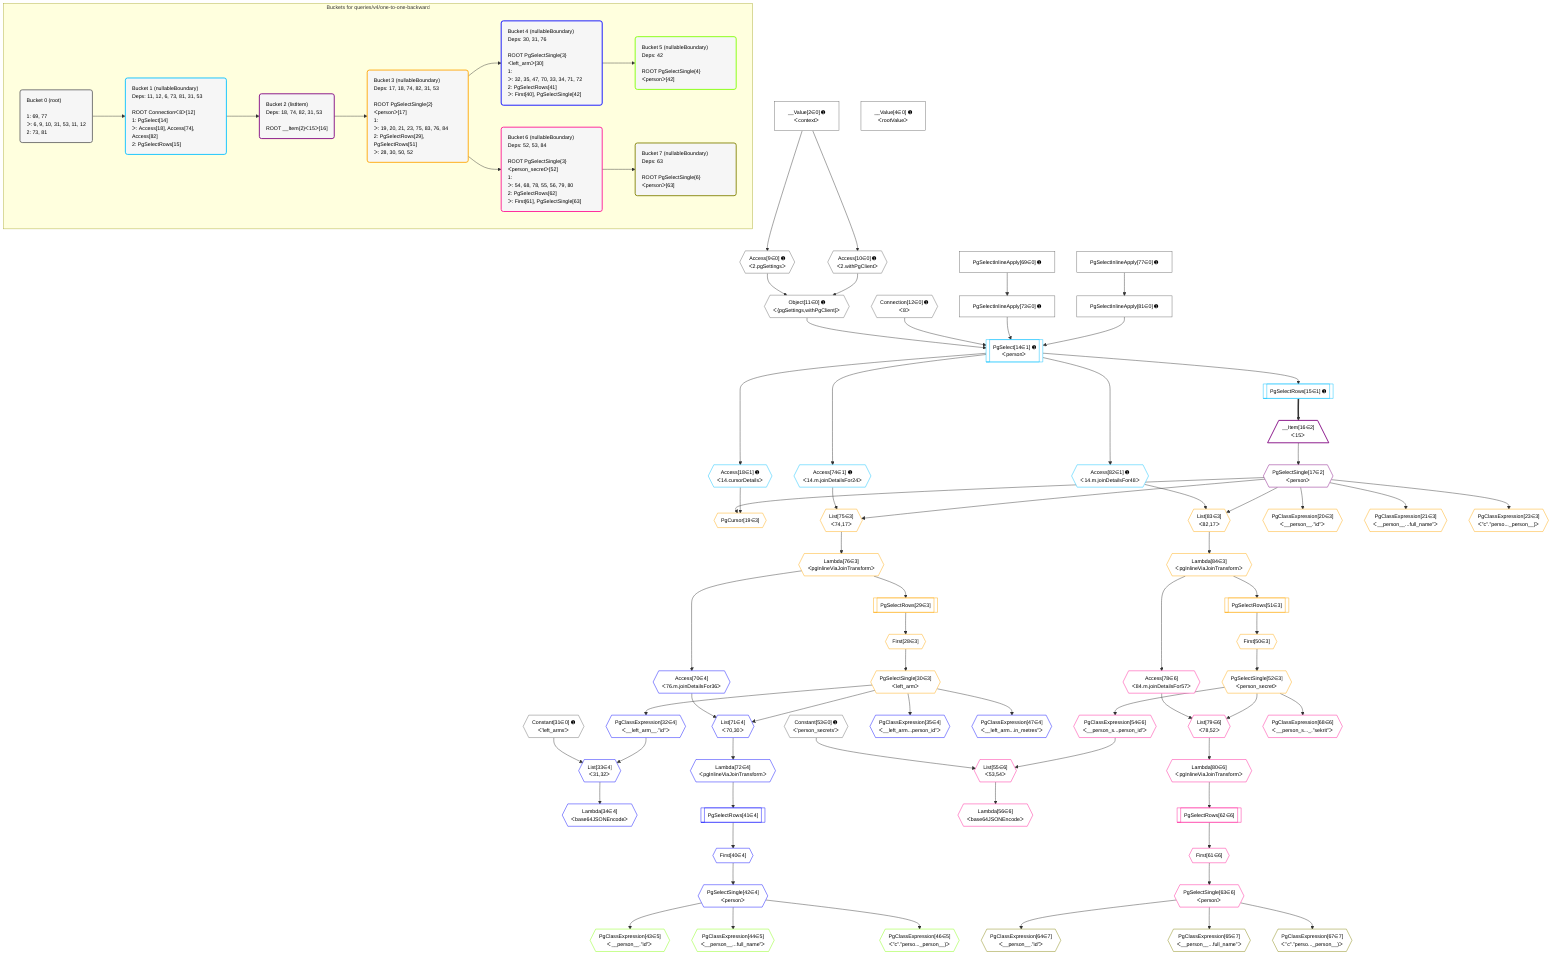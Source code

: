 %%{init: {'themeVariables': { 'fontSize': '12px'}}}%%
graph TD
    classDef path fill:#eee,stroke:#000,color:#000
    classDef plan fill:#fff,stroke-width:1px,color:#000
    classDef itemplan fill:#fff,stroke-width:2px,color:#000
    classDef unbatchedplan fill:#dff,stroke-width:1px,color:#000
    classDef sideeffectplan fill:#fcc,stroke-width:2px,color:#000
    classDef bucket fill:#f6f6f6,color:#000,stroke-width:2px,text-align:left


    %% plan dependencies
    Connection12{{"Connection[12∈0] ➊<br />ᐸ8ᐳ"}}:::plan
    Object11{{"Object[11∈0] ➊<br />ᐸ{pgSettings,withPgClient}ᐳ"}}:::plan
    Access9{{"Access[9∈0] ➊<br />ᐸ2.pgSettingsᐳ"}}:::plan
    Access10{{"Access[10∈0] ➊<br />ᐸ2.withPgClientᐳ"}}:::plan
    Access9 & Access10 --> Object11
    __Value2["__Value[2∈0] ➊<br />ᐸcontextᐳ"]:::plan
    __Value2 --> Access9
    __Value2 --> Access10
    PgSelectInlineApply73["PgSelectInlineApply[73∈0] ➊"]:::plan
    PgSelectInlineApply69["PgSelectInlineApply[69∈0] ➊"]:::plan
    PgSelectInlineApply69 --> PgSelectInlineApply73
    PgSelectInlineApply81["PgSelectInlineApply[81∈0] ➊"]:::plan
    PgSelectInlineApply77["PgSelectInlineApply[77∈0] ➊"]:::plan
    PgSelectInlineApply77 --> PgSelectInlineApply81
    __Value4["__Value[4∈0] ➊<br />ᐸrootValueᐳ"]:::plan
    Constant31{{"Constant[31∈0] ➊<br />ᐸ'left_arms'ᐳ"}}:::plan
    Constant53{{"Constant[53∈0] ➊<br />ᐸ'person_secrets'ᐳ"}}:::plan
    PgSelect14[["PgSelect[14∈1] ➊<br />ᐸpersonᐳ"]]:::plan
    Object11 & Connection12 & PgSelectInlineApply73 & PgSelectInlineApply81 --> PgSelect14
    PgSelectRows15[["PgSelectRows[15∈1] ➊"]]:::plan
    PgSelect14 --> PgSelectRows15
    Access18{{"Access[18∈1] ➊<br />ᐸ14.cursorDetailsᐳ"}}:::plan
    PgSelect14 --> Access18
    Access74{{"Access[74∈1] ➊<br />ᐸ14.m.joinDetailsFor24ᐳ"}}:::plan
    PgSelect14 --> Access74
    Access82{{"Access[82∈1] ➊<br />ᐸ14.m.joinDetailsFor48ᐳ"}}:::plan
    PgSelect14 --> Access82
    __Item16[/"__Item[16∈2]<br />ᐸ15ᐳ"\]:::itemplan
    PgSelectRows15 ==> __Item16
    PgSelectSingle17{{"PgSelectSingle[17∈2]<br />ᐸpersonᐳ"}}:::plan
    __Item16 --> PgSelectSingle17
    PgCursor19{{"PgCursor[19∈3]"}}:::plan
    PgSelectSingle17 & Access18 --> PgCursor19
    List75{{"List[75∈3]<br />ᐸ74,17ᐳ"}}:::plan
    Access74 & PgSelectSingle17 --> List75
    List83{{"List[83∈3]<br />ᐸ82,17ᐳ"}}:::plan
    Access82 & PgSelectSingle17 --> List83
    PgClassExpression20{{"PgClassExpression[20∈3]<br />ᐸ__person__.”id”ᐳ"}}:::plan
    PgSelectSingle17 --> PgClassExpression20
    PgClassExpression21{{"PgClassExpression[21∈3]<br />ᐸ__person__...full_name”ᐳ"}}:::plan
    PgSelectSingle17 --> PgClassExpression21
    PgClassExpression23{{"PgClassExpression[23∈3]<br />ᐸ”c”.”perso..._person__)ᐳ"}}:::plan
    PgSelectSingle17 --> PgClassExpression23
    First28{{"First[28∈3]"}}:::plan
    PgSelectRows29[["PgSelectRows[29∈3]"]]:::plan
    PgSelectRows29 --> First28
    Lambda76{{"Lambda[76∈3]<br />ᐸpgInlineViaJoinTransformᐳ"}}:::plan
    Lambda76 --> PgSelectRows29
    PgSelectSingle30{{"PgSelectSingle[30∈3]<br />ᐸleft_armᐳ"}}:::plan
    First28 --> PgSelectSingle30
    First50{{"First[50∈3]"}}:::plan
    PgSelectRows51[["PgSelectRows[51∈3]"]]:::plan
    PgSelectRows51 --> First50
    Lambda84{{"Lambda[84∈3]<br />ᐸpgInlineViaJoinTransformᐳ"}}:::plan
    Lambda84 --> PgSelectRows51
    PgSelectSingle52{{"PgSelectSingle[52∈3]<br />ᐸperson_secretᐳ"}}:::plan
    First50 --> PgSelectSingle52
    List75 --> Lambda76
    List83 --> Lambda84
    List33{{"List[33∈4]<br />ᐸ31,32ᐳ"}}:::plan
    PgClassExpression32{{"PgClassExpression[32∈4]<br />ᐸ__left_arm__.”id”ᐳ"}}:::plan
    Constant31 & PgClassExpression32 --> List33
    List71{{"List[71∈4]<br />ᐸ70,30ᐳ"}}:::plan
    Access70{{"Access[70∈4]<br />ᐸ76.m.joinDetailsFor36ᐳ"}}:::plan
    Access70 & PgSelectSingle30 --> List71
    PgSelectSingle30 --> PgClassExpression32
    Lambda34{{"Lambda[34∈4]<br />ᐸbase64JSONEncodeᐳ"}}:::plan
    List33 --> Lambda34
    PgClassExpression35{{"PgClassExpression[35∈4]<br />ᐸ__left_arm...person_id”ᐳ"}}:::plan
    PgSelectSingle30 --> PgClassExpression35
    First40{{"First[40∈4]"}}:::plan
    PgSelectRows41[["PgSelectRows[41∈4]"]]:::plan
    PgSelectRows41 --> First40
    Lambda72{{"Lambda[72∈4]<br />ᐸpgInlineViaJoinTransformᐳ"}}:::plan
    Lambda72 --> PgSelectRows41
    PgSelectSingle42{{"PgSelectSingle[42∈4]<br />ᐸpersonᐳ"}}:::plan
    First40 --> PgSelectSingle42
    PgClassExpression47{{"PgClassExpression[47∈4]<br />ᐸ__left_arm...in_metres”ᐳ"}}:::plan
    PgSelectSingle30 --> PgClassExpression47
    Lambda76 --> Access70
    List71 --> Lambda72
    PgClassExpression43{{"PgClassExpression[43∈5]<br />ᐸ__person__.”id”ᐳ"}}:::plan
    PgSelectSingle42 --> PgClassExpression43
    PgClassExpression44{{"PgClassExpression[44∈5]<br />ᐸ__person__...full_name”ᐳ"}}:::plan
    PgSelectSingle42 --> PgClassExpression44
    PgClassExpression46{{"PgClassExpression[46∈5]<br />ᐸ”c”.”perso..._person__)ᐳ"}}:::plan
    PgSelectSingle42 --> PgClassExpression46
    List55{{"List[55∈6]<br />ᐸ53,54ᐳ"}}:::plan
    PgClassExpression54{{"PgClassExpression[54∈6]<br />ᐸ__person_s...person_id”ᐳ"}}:::plan
    Constant53 & PgClassExpression54 --> List55
    List79{{"List[79∈6]<br />ᐸ78,52ᐳ"}}:::plan
    Access78{{"Access[78∈6]<br />ᐸ84.m.joinDetailsFor57ᐳ"}}:::plan
    Access78 & PgSelectSingle52 --> List79
    PgSelectSingle52 --> PgClassExpression54
    Lambda56{{"Lambda[56∈6]<br />ᐸbase64JSONEncodeᐳ"}}:::plan
    List55 --> Lambda56
    First61{{"First[61∈6]"}}:::plan
    PgSelectRows62[["PgSelectRows[62∈6]"]]:::plan
    PgSelectRows62 --> First61
    Lambda80{{"Lambda[80∈6]<br />ᐸpgInlineViaJoinTransformᐳ"}}:::plan
    Lambda80 --> PgSelectRows62
    PgSelectSingle63{{"PgSelectSingle[63∈6]<br />ᐸpersonᐳ"}}:::plan
    First61 --> PgSelectSingle63
    PgClassExpression68{{"PgClassExpression[68∈6]<br />ᐸ__person_s..._.”sekrit”ᐳ"}}:::plan
    PgSelectSingle52 --> PgClassExpression68
    Lambda84 --> Access78
    List79 --> Lambda80
    PgClassExpression64{{"PgClassExpression[64∈7]<br />ᐸ__person__.”id”ᐳ"}}:::plan
    PgSelectSingle63 --> PgClassExpression64
    PgClassExpression65{{"PgClassExpression[65∈7]<br />ᐸ__person__...full_name”ᐳ"}}:::plan
    PgSelectSingle63 --> PgClassExpression65
    PgClassExpression67{{"PgClassExpression[67∈7]<br />ᐸ”c”.”perso..._person__)ᐳ"}}:::plan
    PgSelectSingle63 --> PgClassExpression67

    %% define steps

    subgraph "Buckets for queries/v4/one-to-one-backward"
    Bucket0("Bucket 0 (root)<br /><br />1: 69, 77<br />ᐳ: 6, 9, 10, 31, 53, 11, 12<br />2: 73, 81"):::bucket
    classDef bucket0 stroke:#696969
    class Bucket0,__Value2,__Value4,Access9,Access10,Object11,Connection12,Constant31,Constant53,PgSelectInlineApply69,PgSelectInlineApply73,PgSelectInlineApply77,PgSelectInlineApply81 bucket0
    Bucket1("Bucket 1 (nullableBoundary)<br />Deps: 11, 12, 6, 73, 81, 31, 53<br /><br />ROOT Connectionᐸ8ᐳ[12]<br />1: PgSelect[14]<br />ᐳ: Access[18], Access[74], Access[82]<br />2: PgSelectRows[15]"):::bucket
    classDef bucket1 stroke:#00bfff
    class Bucket1,PgSelect14,PgSelectRows15,Access18,Access74,Access82 bucket1
    Bucket2("Bucket 2 (listItem)<br />Deps: 18, 74, 82, 31, 53<br /><br />ROOT __Item{2}ᐸ15ᐳ[16]"):::bucket
    classDef bucket2 stroke:#7f007f
    class Bucket2,__Item16,PgSelectSingle17 bucket2
    Bucket3("Bucket 3 (nullableBoundary)<br />Deps: 17, 18, 74, 82, 31, 53<br /><br />ROOT PgSelectSingle{2}ᐸpersonᐳ[17]<br />1: <br />ᐳ: 19, 20, 21, 23, 75, 83, 76, 84<br />2: PgSelectRows[29], PgSelectRows[51]<br />ᐳ: 28, 30, 50, 52"):::bucket
    classDef bucket3 stroke:#ffa500
    class Bucket3,PgCursor19,PgClassExpression20,PgClassExpression21,PgClassExpression23,First28,PgSelectRows29,PgSelectSingle30,First50,PgSelectRows51,PgSelectSingle52,List75,Lambda76,List83,Lambda84 bucket3
    Bucket4("Bucket 4 (nullableBoundary)<br />Deps: 30, 31, 76<br /><br />ROOT PgSelectSingle{3}ᐸleft_armᐳ[30]<br />1: <br />ᐳ: 32, 35, 47, 70, 33, 34, 71, 72<br />2: PgSelectRows[41]<br />ᐳ: First[40], PgSelectSingle[42]"):::bucket
    classDef bucket4 stroke:#0000ff
    class Bucket4,PgClassExpression32,List33,Lambda34,PgClassExpression35,First40,PgSelectRows41,PgSelectSingle42,PgClassExpression47,Access70,List71,Lambda72 bucket4
    Bucket5("Bucket 5 (nullableBoundary)<br />Deps: 42<br /><br />ROOT PgSelectSingle{4}ᐸpersonᐳ[42]"):::bucket
    classDef bucket5 stroke:#7fff00
    class Bucket5,PgClassExpression43,PgClassExpression44,PgClassExpression46 bucket5
    Bucket6("Bucket 6 (nullableBoundary)<br />Deps: 52, 53, 84<br /><br />ROOT PgSelectSingle{3}ᐸperson_secretᐳ[52]<br />1: <br />ᐳ: 54, 68, 78, 55, 56, 79, 80<br />2: PgSelectRows[62]<br />ᐳ: First[61], PgSelectSingle[63]"):::bucket
    classDef bucket6 stroke:#ff1493
    class Bucket6,PgClassExpression54,List55,Lambda56,First61,PgSelectRows62,PgSelectSingle63,PgClassExpression68,Access78,List79,Lambda80 bucket6
    Bucket7("Bucket 7 (nullableBoundary)<br />Deps: 63<br /><br />ROOT PgSelectSingle{6}ᐸpersonᐳ[63]"):::bucket
    classDef bucket7 stroke:#808000
    class Bucket7,PgClassExpression64,PgClassExpression65,PgClassExpression67 bucket7
    Bucket0 --> Bucket1
    Bucket1 --> Bucket2
    Bucket2 --> Bucket3
    Bucket3 --> Bucket4 & Bucket6
    Bucket4 --> Bucket5
    Bucket6 --> Bucket7
    end